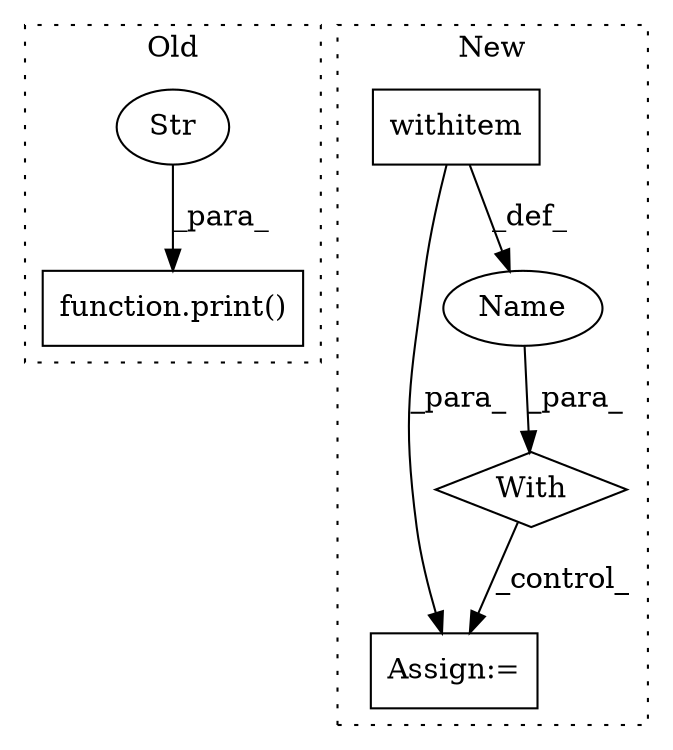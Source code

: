 digraph G {
subgraph cluster0 {
1 [label="function.print()" a="75" s="1817,1848" l="6,1" shape="box"];
4 [label="Str" a="66" s="1823" l="25" shape="ellipse"];
label = "Old";
style="dotted";
}
subgraph cluster1 {
2 [label="withitem" a="49" s="2754" l="4" shape="box"];
3 [label="With" a="39" s="2749,2758" l="5,41" shape="diamond"];
5 [label="Assign:=" a="68" s="2807" l="3" shape="box"];
6 [label="Name" a="87" s="2781" l="4" shape="ellipse"];
label = "New";
style="dotted";
}
2 -> 5 [label="_para_"];
2 -> 6 [label="_def_"];
3 -> 5 [label="_control_"];
4 -> 1 [label="_para_"];
6 -> 3 [label="_para_"];
}